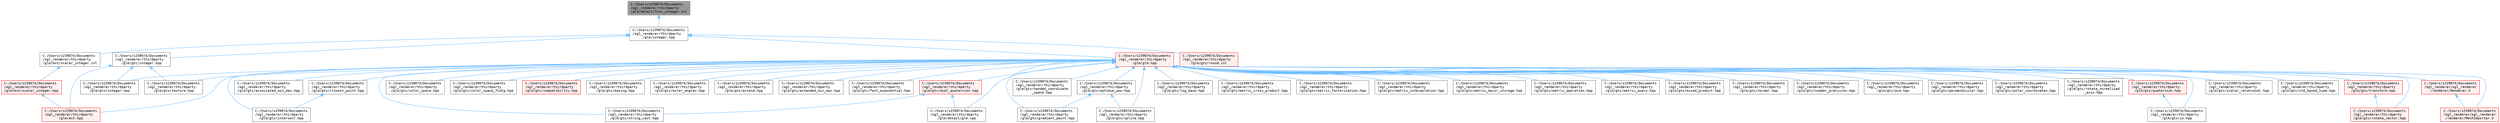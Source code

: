 digraph "C:/Users/s239074/Documents/ogl_renderer/thirdparty/glm/detail/func_integer.inl"
{
 // LATEX_PDF_SIZE
  bgcolor="transparent";
  edge [fontname=Terminal,fontsize=10,labelfontname=Helvetica,labelfontsize=10];
  node [fontname=Terminal,fontsize=10,shape=box,height=0.2,width=0.4];
  Node1 [label="C:/Users/s239074/Documents\l/ogl_renderer/thirdparty\l/glm/detail/func_integer.inl",height=0.2,width=0.4,color="gray40", fillcolor="grey60", style="filled", fontcolor="black",tooltip=" "];
  Node1 -> Node2 [dir="back",color="steelblue1",style="solid"];
  Node2 [label="C:/Users/s239074/Documents\l/ogl_renderer/thirdparty\l/glm/integer.hpp",height=0.2,width=0.4,color="grey40", fillcolor="white", style="filled",URL="$integer_8hpp.html",tooltip=" "];
  Node2 -> Node3 [dir="back",color="steelblue1",style="solid"];
  Node3 [label="C:/Users/s239074/Documents\l/ogl_renderer/thirdparty\l/glm/ext/scalar_integer.inl",height=0.2,width=0.4,color="grey40", fillcolor="white", style="filled",URL="$scalar__integer_8inl.html",tooltip=" "];
  Node3 -> Node4 [dir="back",color="steelblue1",style="solid"];
  Node4 [label="C:/Users/s239074/Documents\l/ogl_renderer/thirdparty\l/glm/ext/scalar_integer.hpp",height=0.2,width=0.4,color="red", fillcolor="#FFF0F0", style="filled",URL="$scalar__integer_8hpp.html",tooltip=" "];
  Node4 -> Node5 [dir="back",color="steelblue1",style="solid"];
  Node5 [label="C:/Users/s239074/Documents\l/ogl_renderer/thirdparty\l/glm/ext.hpp",height=0.2,width=0.4,color="red", fillcolor="#FFF0F0", style="filled",URL="$ext_8hpp.html",tooltip=" "];
  Node2 -> Node31 [dir="back",color="steelblue1",style="solid"];
  Node31 [label="C:/Users/s239074/Documents\l/ogl_renderer/thirdparty\l/glm/glm.hpp",height=0.2,width=0.4,color="red", fillcolor="#FFF0F0", style="filled",URL="$glm_8hpp.html",tooltip=" "];
  Node31 -> Node32 [dir="back",color="steelblue1",style="solid"];
  Node32 [label="C:/Users/s239074/Documents\l/ogl_renderer/ogl_renderer\l/renderer/MeshImporter.h",height=0.2,width=0.4,color="red", fillcolor="#FFF0F0", style="filled",URL="$_mesh_importer_8h.html",tooltip=" "];
  Node31 -> Node33 [dir="back",color="steelblue1",style="solid"];
  Node33 [label="C:/Users/s239074/Documents\l/ogl_renderer/ogl_renderer\l/renderer/Renderer.h",height=0.2,width=0.4,color="red", fillcolor="#FFF0F0", style="filled",URL="$_renderer_8h.html",tooltip=" "];
  Node33 -> Node32 [dir="back",color="steelblue1",style="solid"];
  Node31 -> Node38 [dir="back",color="steelblue1",style="solid"];
  Node38 [label="C:/Users/s239074/Documents\l/ogl_renderer/thirdparty\l/glm/detail/glm.cpp",height=0.2,width=0.4,color="grey40", fillcolor="white", style="filled",URL="$glm_8cpp.html",tooltip=" "];
  Node31 -> Node5 [dir="back",color="steelblue1",style="solid"];
  Node31 -> Node39 [dir="back",color="steelblue1",style="solid"];
  Node39 [label="C:/Users/s239074/Documents\l/ogl_renderer/thirdparty\l/glm/gtx/associated_min_max.hpp",height=0.2,width=0.4,color="grey40", fillcolor="white", style="filled",URL="$associated__min__max_8hpp.html",tooltip=" "];
  Node31 -> Node40 [dir="back",color="steelblue1",style="solid"];
  Node40 [label="C:/Users/s239074/Documents\l/ogl_renderer/thirdparty\l/glm/gtx/closest_point.hpp",height=0.2,width=0.4,color="grey40", fillcolor="white", style="filled",URL="$closest__point_8hpp.html",tooltip=" "];
  Node40 -> Node41 [dir="back",color="steelblue1",style="solid"];
  Node41 [label="C:/Users/s239074/Documents\l/ogl_renderer/thirdparty\l/glm/gtx/intersect.hpp",height=0.2,width=0.4,color="grey40", fillcolor="white", style="filled",URL="$intersect_8hpp.html",tooltip=" "];
  Node31 -> Node42 [dir="back",color="steelblue1",style="solid"];
  Node42 [label="C:/Users/s239074/Documents\l/ogl_renderer/thirdparty\l/glm/gtx/color_space.hpp",height=0.2,width=0.4,color="grey40", fillcolor="white", style="filled",URL="$gtx_2color__space_8hpp.html",tooltip=" "];
  Node31 -> Node43 [dir="back",color="steelblue1",style="solid"];
  Node43 [label="C:/Users/s239074/Documents\l/ogl_renderer/thirdparty\l/glm/gtx/color_space_YCoCg.hpp",height=0.2,width=0.4,color="grey40", fillcolor="white", style="filled",URL="$color__space___y_co_cg_8hpp.html",tooltip=" "];
  Node31 -> Node44 [dir="back",color="steelblue1",style="solid"];
  Node44 [label="C:/Users/s239074/Documents\l/ogl_renderer/thirdparty\l/glm/gtx/compatibility.hpp",height=0.2,width=0.4,color="red", fillcolor="#FFF0F0", style="filled",URL="$compatibility_8hpp.html",tooltip=" "];
  Node31 -> Node47 [dir="back",color="steelblue1",style="solid"];
  Node47 [label="C:/Users/s239074/Documents\l/ogl_renderer/thirdparty\l/glm/gtx/dual_quaternion.hpp",height=0.2,width=0.4,color="red", fillcolor="#FFF0F0", style="filled",URL="$dual__quaternion_8hpp.html",tooltip=" "];
  Node47 -> Node38 [dir="back",color="steelblue1",style="solid"];
  Node47 -> Node49 [dir="back",color="steelblue1",style="solid"];
  Node49 [label="C:/Users/s239074/Documents\l/ogl_renderer/thirdparty\l/glm/gtx/string_cast.hpp",height=0.2,width=0.4,color="grey40", fillcolor="white", style="filled",URL="$string__cast_8hpp.html",tooltip=" "];
  Node31 -> Node53 [dir="back",color="steelblue1",style="solid"];
  Node53 [label="C:/Users/s239074/Documents\l/ogl_renderer/thirdparty\l/glm/gtx/easing.hpp",height=0.2,width=0.4,color="grey40", fillcolor="white", style="filled",URL="$easing_8hpp.html",tooltip=" "];
  Node31 -> Node46 [dir="back",color="steelblue1",style="solid"];
  Node46 [label="C:/Users/s239074/Documents\l/ogl_renderer/thirdparty\l/glm/gtx/euler_angles.hpp",height=0.2,width=0.4,color="grey40", fillcolor="white", style="filled",URL="$euler__angles_8hpp.html",tooltip=" "];
  Node31 -> Node54 [dir="back",color="steelblue1",style="solid"];
  Node54 [label="C:/Users/s239074/Documents\l/ogl_renderer/thirdparty\l/glm/gtx/extend.hpp",height=0.2,width=0.4,color="grey40", fillcolor="white", style="filled",URL="$extend_8hpp.html",tooltip=" "];
  Node31 -> Node55 [dir="back",color="steelblue1",style="solid"];
  Node55 [label="C:/Users/s239074/Documents\l/ogl_renderer/thirdparty\l/glm/gtx/extended_min_max.hpp",height=0.2,width=0.4,color="grey40", fillcolor="white", style="filled",URL="$extended__min__max_8hpp.html",tooltip=" "];
  Node31 -> Node56 [dir="back",color="steelblue1",style="solid"];
  Node56 [label="C:/Users/s239074/Documents\l/ogl_renderer/thirdparty\l/glm/gtx/fast_exponential.hpp",height=0.2,width=0.4,color="grey40", fillcolor="white", style="filled",URL="$fast__exponential_8hpp.html",tooltip=" "];
  Node31 -> Node57 [dir="back",color="steelblue1",style="solid"];
  Node57 [label="C:/Users/s239074/Documents\l/ogl_renderer/thirdparty\l/glm/gtx/gradient_paint.hpp",height=0.2,width=0.4,color="grey40", fillcolor="white", style="filled",URL="$gradient__paint_8hpp.html",tooltip=" "];
  Node31 -> Node58 [dir="back",color="steelblue1",style="solid"];
  Node58 [label="C:/Users/s239074/Documents\l/ogl_renderer/thirdparty\l/glm/gtx/handed_coordinate\l_space.hpp",height=0.2,width=0.4,color="grey40", fillcolor="white", style="filled",URL="$handed__coordinate__space_8hpp.html",tooltip=" "];
  Node31 -> Node59 [dir="back",color="steelblue1",style="solid"];
  Node59 [label="C:/Users/s239074/Documents\l/ogl_renderer/thirdparty\l/glm/gtx/integer.hpp",height=0.2,width=0.4,color="grey40", fillcolor="white", style="filled",URL="$gtx_2integer_8hpp.html",tooltip=" "];
  Node31 -> Node41 [dir="back",color="steelblue1",style="solid"];
  Node31 -> Node52 [dir="back",color="steelblue1",style="solid"];
  Node52 [label="C:/Users/s239074/Documents\l/ogl_renderer/thirdparty\l/glm/gtx/io.hpp",height=0.2,width=0.4,color="grey40", fillcolor="white", style="filled",URL="$io_8hpp.html",tooltip=" "];
  Node31 -> Node60 [dir="back",color="steelblue1",style="solid"];
  Node60 [label="C:/Users/s239074/Documents\l/ogl_renderer/thirdparty\l/glm/gtx/log_base.hpp",height=0.2,width=0.4,color="grey40", fillcolor="white", style="filled",URL="$log__base_8hpp.html",tooltip=" "];
  Node31 -> Node61 [dir="back",color="steelblue1",style="solid"];
  Node61 [label="C:/Users/s239074/Documents\l/ogl_renderer/thirdparty\l/glm/gtx/matrix_cross_product.hpp",height=0.2,width=0.4,color="grey40", fillcolor="white", style="filled",URL="$matrix__cross__product_8hpp.html",tooltip=" "];
  Node31 -> Node62 [dir="back",color="steelblue1",style="solid"];
  Node62 [label="C:/Users/s239074/Documents\l/ogl_renderer/thirdparty\l/glm/gtx/matrix_factorisation.hpp",height=0.2,width=0.4,color="grey40", fillcolor="white", style="filled",URL="$matrix__factorisation_8hpp.html",tooltip=" "];
  Node31 -> Node63 [dir="back",color="steelblue1",style="solid"];
  Node63 [label="C:/Users/s239074/Documents\l/ogl_renderer/thirdparty\l/glm/gtx/matrix_interpolation.hpp",height=0.2,width=0.4,color="grey40", fillcolor="white", style="filled",URL="$matrix__interpolation_8hpp.html",tooltip=" "];
  Node31 -> Node64 [dir="back",color="steelblue1",style="solid"];
  Node64 [label="C:/Users/s239074/Documents\l/ogl_renderer/thirdparty\l/glm/gtx/matrix_major_storage.hpp",height=0.2,width=0.4,color="grey40", fillcolor="white", style="filled",URL="$matrix__major__storage_8hpp.html",tooltip=" "];
  Node31 -> Node65 [dir="back",color="steelblue1",style="solid"];
  Node65 [label="C:/Users/s239074/Documents\l/ogl_renderer/thirdparty\l/glm/gtx/matrix_operation.hpp",height=0.2,width=0.4,color="grey40", fillcolor="white", style="filled",URL="$matrix__operation_8hpp.html",tooltip=" "];
  Node31 -> Node66 [dir="back",color="steelblue1",style="solid"];
  Node66 [label="C:/Users/s239074/Documents\l/ogl_renderer/thirdparty\l/glm/gtx/matrix_query.hpp",height=0.2,width=0.4,color="grey40", fillcolor="white", style="filled",URL="$matrix__query_8hpp.html",tooltip=" "];
  Node31 -> Node67 [dir="back",color="steelblue1",style="solid"];
  Node67 [label="C:/Users/s239074/Documents\l/ogl_renderer/thirdparty\l/glm/gtx/mixed_product.hpp",height=0.2,width=0.4,color="grey40", fillcolor="white", style="filled",URL="$mixed__product_8hpp.html",tooltip=" "];
  Node31 -> Node68 [dir="back",color="steelblue1",style="solid"];
  Node68 [label="C:/Users/s239074/Documents\l/ogl_renderer/thirdparty\l/glm/gtx/normal.hpp",height=0.2,width=0.4,color="grey40", fillcolor="white", style="filled",URL="$normal_8hpp.html",tooltip=" "];
  Node31 -> Node69 [dir="back",color="steelblue1",style="solid"];
  Node69 [label="C:/Users/s239074/Documents\l/ogl_renderer/thirdparty\l/glm/gtx/number_precision.hpp",height=0.2,width=0.4,color="grey40", fillcolor="white", style="filled",URL="$number__precision_8hpp.html",tooltip=" "];
  Node31 -> Node70 [dir="back",color="steelblue1",style="solid"];
  Node70 [label="C:/Users/s239074/Documents\l/ogl_renderer/thirdparty\l/glm/gtx/optimum_pow.hpp",height=0.2,width=0.4,color="grey40", fillcolor="white", style="filled",URL="$optimum__pow_8hpp.html",tooltip=" "];
  Node70 -> Node57 [dir="back",color="steelblue1",style="solid"];
  Node70 -> Node71 [dir="back",color="steelblue1",style="solid"];
  Node71 [label="C:/Users/s239074/Documents\l/ogl_renderer/thirdparty\l/glm/gtx/spline.hpp",height=0.2,width=0.4,color="grey40", fillcolor="white", style="filled",URL="$spline_8hpp.html",tooltip=" "];
  Node31 -> Node72 [dir="back",color="steelblue1",style="solid"];
  Node72 [label="C:/Users/s239074/Documents\l/ogl_renderer/thirdparty\l/glm/gtx/pca.hpp",height=0.2,width=0.4,color="grey40", fillcolor="white", style="filled",URL="$pca_8hpp.html",tooltip=" "];
  Node31 -> Node73 [dir="back",color="steelblue1",style="solid"];
  Node73 [label="C:/Users/s239074/Documents\l/ogl_renderer/thirdparty\l/glm/gtx/perpendicular.hpp",height=0.2,width=0.4,color="grey40", fillcolor="white", style="filled",URL="$perpendicular_8hpp.html",tooltip=" "];
  Node31 -> Node74 [dir="back",color="steelblue1",style="solid"];
  Node74 [label="C:/Users/s239074/Documents\l/ogl_renderer/thirdparty\l/glm/gtx/polar_coordinates.hpp",height=0.2,width=0.4,color="grey40", fillcolor="white", style="filled",URL="$polar__coordinates_8hpp.html",tooltip=" "];
  Node31 -> Node75 [dir="back",color="steelblue1",style="solid"];
  Node75 [label="C:/Users/s239074/Documents\l/ogl_renderer/thirdparty\l/glm/gtx/quaternion.hpp",height=0.2,width=0.4,color="red", fillcolor="#FFF0F0", style="filled",URL="$gtx_2quaternion_8hpp.html",tooltip=" "];
  Node75 -> Node52 [dir="back",color="steelblue1",style="solid"];
  Node31 -> Node78 [dir="back",color="steelblue1",style="solid"];
  Node78 [label="C:/Users/s239074/Documents\l/ogl_renderer/thirdparty\l/glm/gtx/rotate_normalized\l_axis.hpp",height=0.2,width=0.4,color="grey40", fillcolor="white", style="filled",URL="$rotate__normalized__axis_8hpp.html",tooltip=" "];
  Node31 -> Node79 [dir="back",color="steelblue1",style="solid"];
  Node79 [label="C:/Users/s239074/Documents\l/ogl_renderer/thirdparty\l/glm/gtx/rotate_vector.hpp",height=0.2,width=0.4,color="red", fillcolor="#FFF0F0", style="filled",URL="$rotate__vector_8hpp.html",tooltip=" "];
  Node31 -> Node80 [dir="back",color="steelblue1",style="solid"];
  Node80 [label="C:/Users/s239074/Documents\l/ogl_renderer/thirdparty\l/glm/gtx/scalar_relational.hpp",height=0.2,width=0.4,color="grey40", fillcolor="white", style="filled",URL="$gtx_2scalar__relational_8hpp.html",tooltip=" "];
  Node31 -> Node71 [dir="back",color="steelblue1",style="solid"];
  Node31 -> Node81 [dir="back",color="steelblue1",style="solid"];
  Node81 [label="C:/Users/s239074/Documents\l/ogl_renderer/thirdparty\l/glm/gtx/std_based_type.hpp",height=0.2,width=0.4,color="grey40", fillcolor="white", style="filled",URL="$std__based__type_8hpp.html",tooltip=" "];
  Node31 -> Node49 [dir="back",color="steelblue1",style="solid"];
  Node31 -> Node82 [dir="back",color="steelblue1",style="solid"];
  Node82 [label="C:/Users/s239074/Documents\l/ogl_renderer/thirdparty\l/glm/gtx/texture.hpp",height=0.2,width=0.4,color="grey40", fillcolor="white", style="filled",URL="$texture_8hpp.html",tooltip=" "];
  Node31 -> Node83 [dir="back",color="steelblue1",style="solid"];
  Node83 [label="C:/Users/s239074/Documents\l/ogl_renderer/thirdparty\l/glm/gtx/transform.hpp",height=0.2,width=0.4,color="red", fillcolor="#FFF0F0", style="filled",URL="$transform_8hpp.html",tooltip=" "];
  Node83 -> Node79 [dir="back",color="steelblue1",style="solid"];
  Node2 -> Node90 [dir="back",color="steelblue1",style="solid"];
  Node90 [label="C:/Users/s239074/Documents\l/ogl_renderer/thirdparty\l/glm/gtc/integer.hpp",height=0.2,width=0.4,color="grey40", fillcolor="white", style="filled",URL="$gtc_2integer_8hpp.html",tooltip=" "];
  Node90 -> Node5 [dir="back",color="steelblue1",style="solid"];
  Node90 -> Node59 [dir="back",color="steelblue1",style="solid"];
  Node90 -> Node82 [dir="back",color="steelblue1",style="solid"];
  Node2 -> Node29 [dir="back",color="steelblue1",style="solid"];
  Node29 [label="C:/Users/s239074/Documents\l/ogl_renderer/thirdparty\l/glm/gtc/round.inl",height=0.2,width=0.4,color="red", fillcolor="#FFF0F0", style="filled",URL="$round_8inl.html",tooltip=" "];
}
